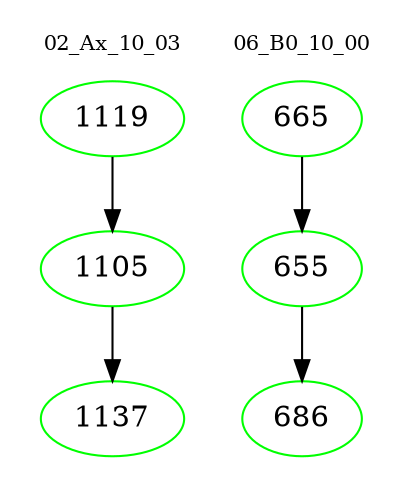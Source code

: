 digraph{
subgraph cluster_0 {
color = white
label = "02_Ax_10_03";
fontsize=10;
T0_1119 [label="1119", color="green"]
T0_1119 -> T0_1105 [color="black"]
T0_1105 [label="1105", color="green"]
T0_1105 -> T0_1137 [color="black"]
T0_1137 [label="1137", color="green"]
}
subgraph cluster_1 {
color = white
label = "06_B0_10_00";
fontsize=10;
T1_665 [label="665", color="green"]
T1_665 -> T1_655 [color="black"]
T1_655 [label="655", color="green"]
T1_655 -> T1_686 [color="black"]
T1_686 [label="686", color="green"]
}
}
